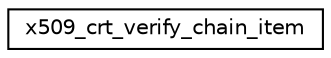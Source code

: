 digraph "Graphical Class Hierarchy"
{
 // LATEX_PDF_SIZE
  edge [fontname="Helvetica",fontsize="10",labelfontname="Helvetica",labelfontsize="10"];
  node [fontname="Helvetica",fontsize="10",shape=record];
  rankdir="LR";
  Node0 [label="x509_crt_verify_chain_item",height=0.2,width=0.4,color="black", fillcolor="white", style="filled",URL="$df/dbf/structx509__crt__verify__chain__item.html",tooltip=" "];
}
